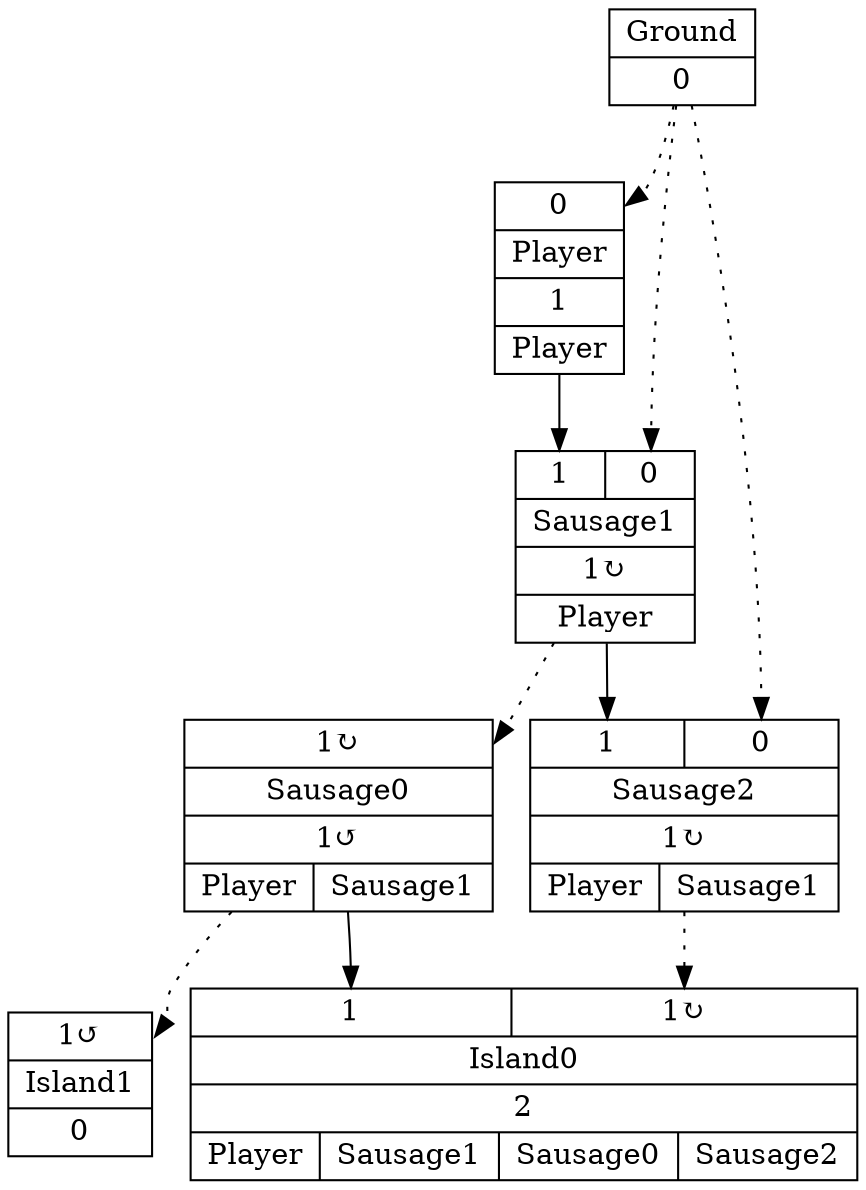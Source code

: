 digraph G {
node [shape=record];
Player[ label ="{{<GroundP>0}|{Player}|<PlayerOUT>1|{Player}}"];
Ground[ label ="{{Ground}|<GroundOUT>0}"];
Sausage1[ label ="{{<Player>1|<GroundP>0}|{Sausage1}|<Sausage1OUT>1&#8635;|{Player}}"];
Sausage0[ label ="{{<Sausage1P>1&#8635;}|{Sausage0}|<Sausage0OUT>1&#8634;|{Player|Sausage1}}"];
Sausage2[ label ="{{<Sausage1>1|<GroundP>0}|{Sausage2}|<Sausage2OUT>1&#8635;|{Player|Sausage1}}"];
Island1[ label ="{{<Sausage0P>1&#8634;}|{Island1}|<Island1OUT>0}"];
Island0[ label ="{{<Sausage0>1|<Sausage2P>1&#8635;}|{Island0}|<Island0OUT>2|{Player|Sausage1|Sausage0|Sausage2}}"];
	"Ground" -> "Player":GroundP [style=dotted];
	"Player" -> "Sausage1":Player;
	"Ground" -> "Sausage1":GroundP [style=dotted];
	"Sausage1" -> "Sausage0":Sausage1P [style=dotted];
	"Sausage1" -> "Sausage2":Sausage1;
	"Sausage0" -> "Island1":Sausage0P [style=dotted];
	"Sausage0" -> "Island0":Sausage0;
	"Ground" -> "Sausage2":GroundP [style=dotted];
	"Sausage2" -> "Island0":Sausage2P [style=dotted];
}